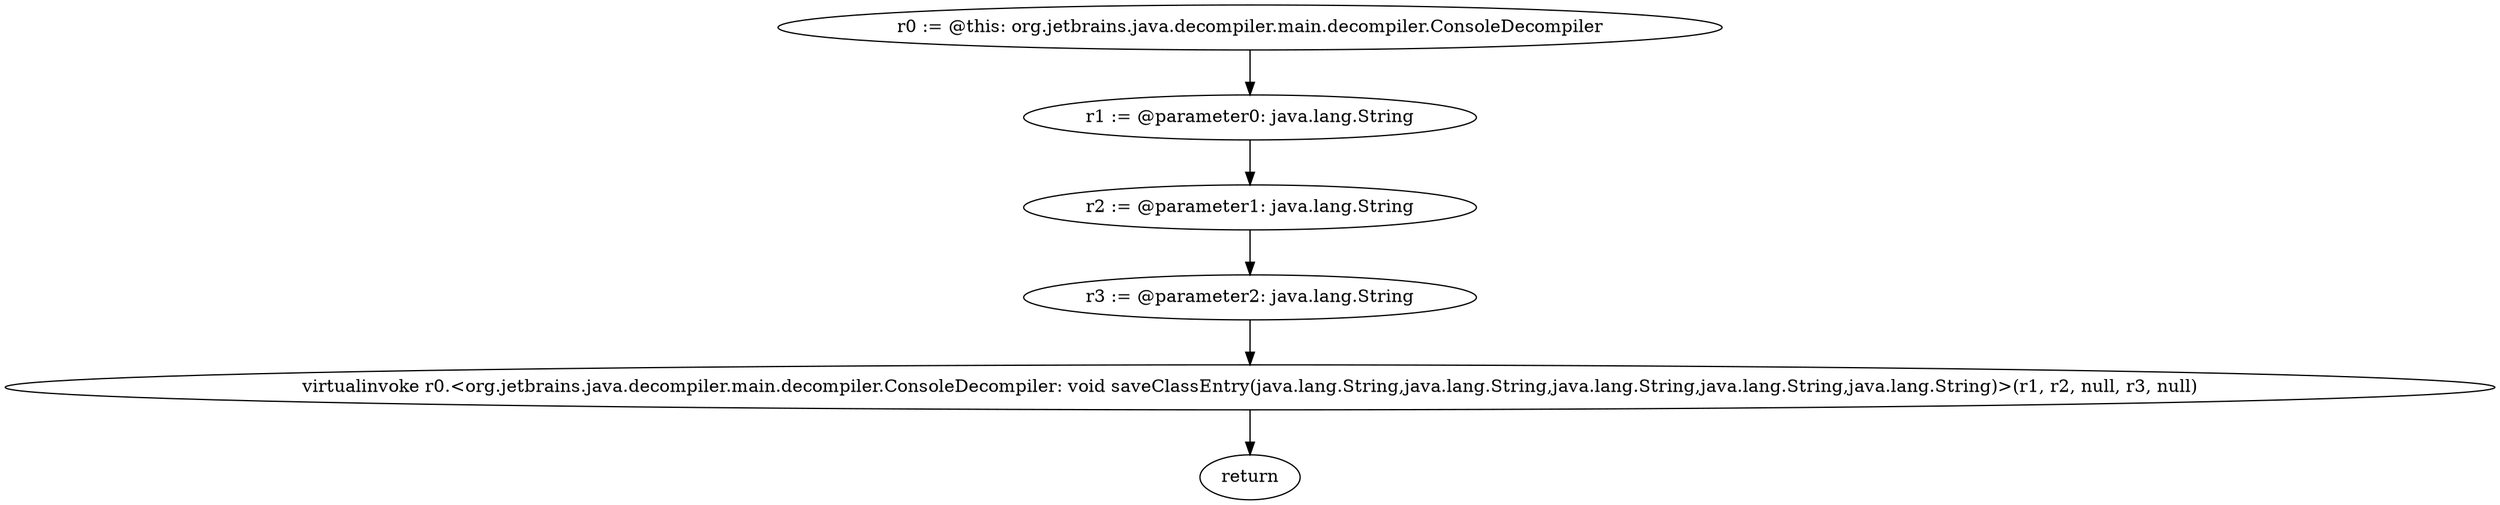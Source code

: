digraph "unitGraph" {
    "r0 := @this: org.jetbrains.java.decompiler.main.decompiler.ConsoleDecompiler"
    "r1 := @parameter0: java.lang.String"
    "r2 := @parameter1: java.lang.String"
    "r3 := @parameter2: java.lang.String"
    "virtualinvoke r0.<org.jetbrains.java.decompiler.main.decompiler.ConsoleDecompiler: void saveClassEntry(java.lang.String,java.lang.String,java.lang.String,java.lang.String,java.lang.String)>(r1, r2, null, r3, null)"
    "return"
    "r0 := @this: org.jetbrains.java.decompiler.main.decompiler.ConsoleDecompiler"->"r1 := @parameter0: java.lang.String";
    "r1 := @parameter0: java.lang.String"->"r2 := @parameter1: java.lang.String";
    "r2 := @parameter1: java.lang.String"->"r3 := @parameter2: java.lang.String";
    "r3 := @parameter2: java.lang.String"->"virtualinvoke r0.<org.jetbrains.java.decompiler.main.decompiler.ConsoleDecompiler: void saveClassEntry(java.lang.String,java.lang.String,java.lang.String,java.lang.String,java.lang.String)>(r1, r2, null, r3, null)";
    "virtualinvoke r0.<org.jetbrains.java.decompiler.main.decompiler.ConsoleDecompiler: void saveClassEntry(java.lang.String,java.lang.String,java.lang.String,java.lang.String,java.lang.String)>(r1, r2, null, r3, null)"->"return";
}
